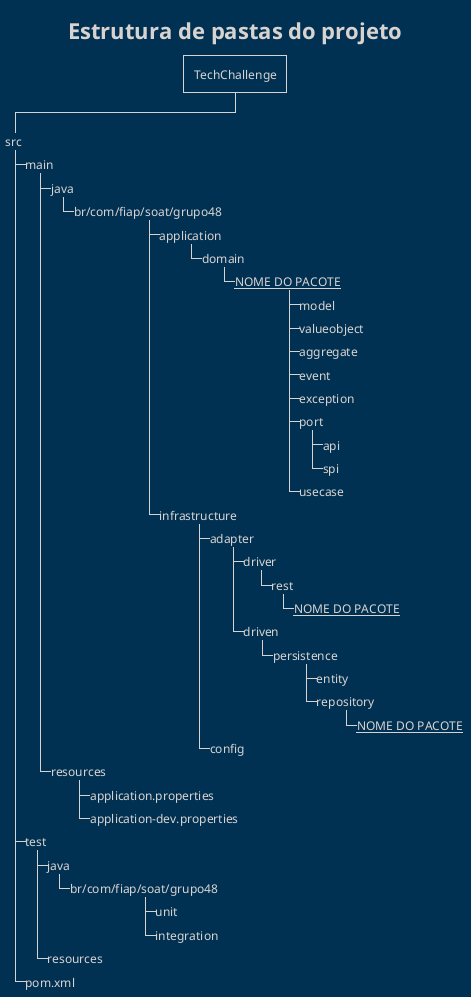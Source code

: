 @startwbs ProjectFolderStructure

!theme blueprint
'!theme mimeograph
'!theme reddress-darkblue
'!theme vibrant

title
    Estrutura de pastas do projeto
end title

* TechChallenge
**_ src
***_ main
****_ java
*****_ br/com/fiap/soat/grupo48
******_ application
*******_ domain
********_ __NOME DO PACOTE__
*********_ model
*********_ valueobject
*********_ aggregate
*********_ event
*********_ exception
*********_ port
**********_ api
**********_ spi
*********_ usecase
******_ infrastructure
*******_ adapter
********_ driver
*********_ rest
**********_ __NOME DO PACOTE__
********_ driven
*********_ persistence
**********_ entity
**********_ repository
***********_ __NOME DO PACOTE__
*******_ config
****_ resources
*****_ application.properties
*****_ application-dev.properties
***_ test
****_ java
*****_ br/com/fiap/soat/grupo48
******_ unit
******_ integration
****_ resources
***_ pom.xml

@endwbs